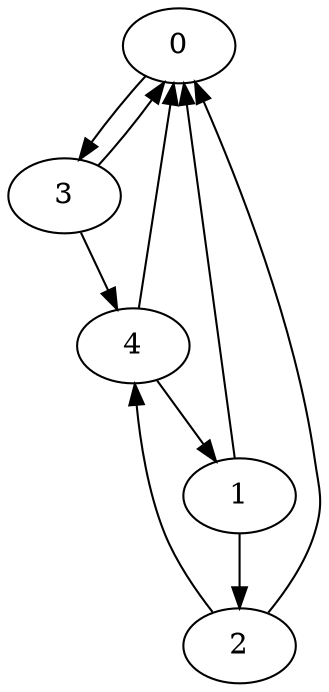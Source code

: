 strict digraph "" {
	0	 [component_delay=3];
	3	 [component_delay=3];
	0 -> 3	 [wire_delay=1];
	1	 [component_delay=3];
	1 -> 0	 [wire_delay=1];
	2	 [component_delay=3];
	1 -> 2	 [wire_delay=1];
	2 -> 0	 [wire_delay=1];
	4	 [component_delay=3];
	2 -> 4	 [wire_delay=1];
	3 -> 0	 [wire_delay=1];
	3 -> 4	 [wire_delay=1];
	4 -> 0	 [wire_delay=1];
	4 -> 1	 [wire_delay=1];
}
